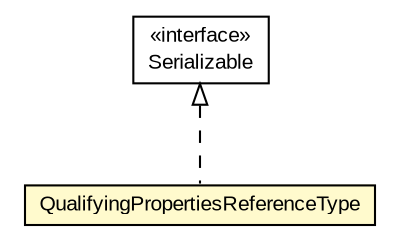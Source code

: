 #!/usr/local/bin/dot
#
# Class diagram 
# Generated by UMLGraph version R5_6-24-gf6e263 (http://www.umlgraph.org/)
#

digraph G {
	edge [fontname="arial",fontsize=10,labelfontname="arial",labelfontsize=10];
	node [fontname="arial",fontsize=10,shape=plaintext];
	nodesep=0.25;
	ranksep=0.5;
	// eu.europa.esig.jaxb.xades.QualifyingPropertiesReferenceType
	c543237 [label=<<table title="eu.europa.esig.jaxb.xades.QualifyingPropertiesReferenceType" border="0" cellborder="1" cellspacing="0" cellpadding="2" port="p" bgcolor="lemonChiffon" href="./QualifyingPropertiesReferenceType.html">
		<tr><td><table border="0" cellspacing="0" cellpadding="1">
<tr><td align="center" balign="center"> QualifyingPropertiesReferenceType </td></tr>
		</table></td></tr>
		</table>>, URL="./QualifyingPropertiesReferenceType.html", fontname="arial", fontcolor="black", fontsize=10.0];
	//eu.europa.esig.jaxb.xades.QualifyingPropertiesReferenceType implements java.io.Serializable
	c543471:p -> c543237:p [dir=back,arrowtail=empty,style=dashed];
	// java.io.Serializable
	c543471 [label=<<table title="java.io.Serializable" border="0" cellborder="1" cellspacing="0" cellpadding="2" port="p" href="http://java.sun.com/j2se/1.4.2/docs/api/java/io/Serializable.html">
		<tr><td><table border="0" cellspacing="0" cellpadding="1">
<tr><td align="center" balign="center"> &#171;interface&#187; </td></tr>
<tr><td align="center" balign="center"> Serializable </td></tr>
		</table></td></tr>
		</table>>, URL="http://java.sun.com/j2se/1.4.2/docs/api/java/io/Serializable.html", fontname="arial", fontcolor="black", fontsize=10.0];
}

